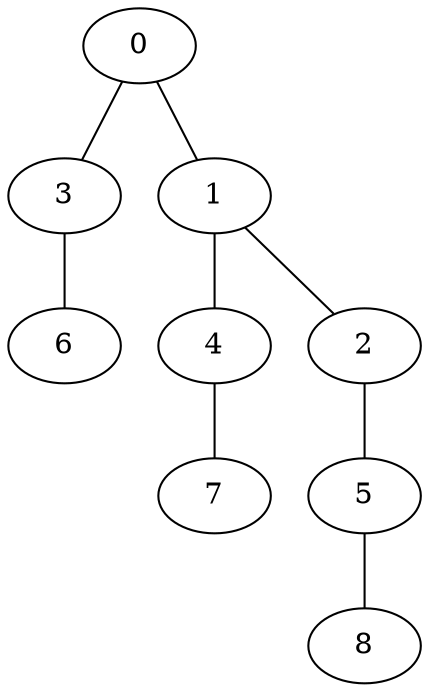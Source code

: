 graph G {
  0;
  3;
  1;
  4;
  2;
  5;
  6;
  7;
  8;
   0 -- 3;
   0 -- 1;
   1 -- 4;
   1 -- 2;
   2 -- 5;
   3 -- 6;
   4 -- 7;
   5 -- 8;
}
